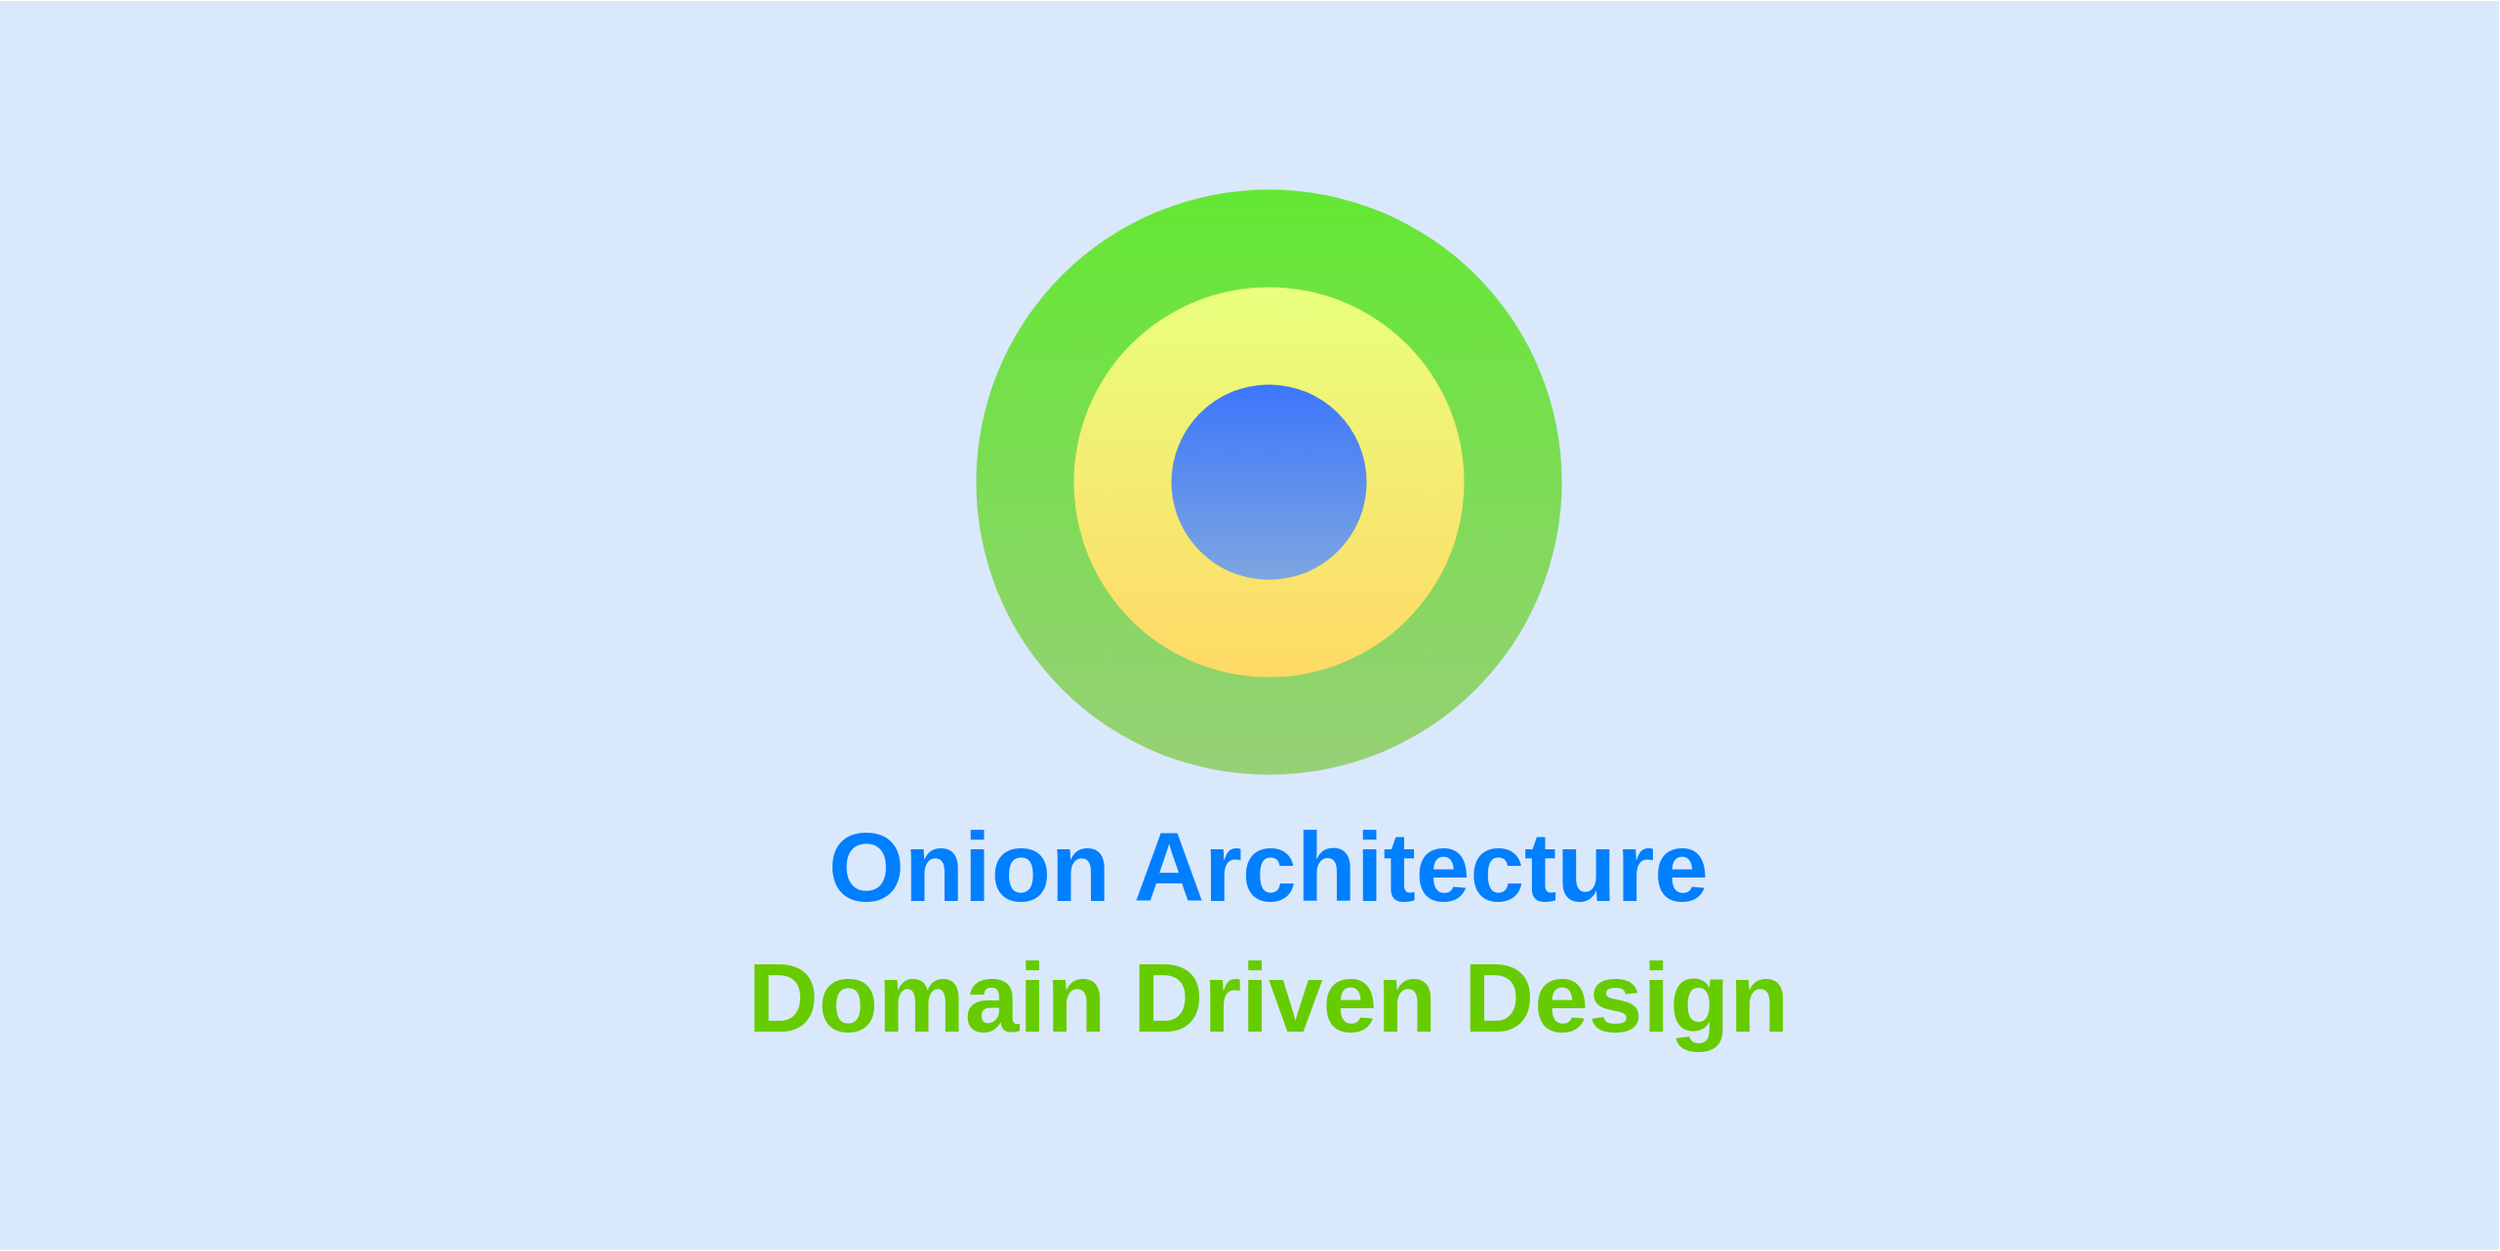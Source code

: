 <mxfile version="18.0.8" type="device"><diagram id="ycskhkrxCxVfB6FPYTLu" name="Page-1"><mxGraphModel dx="2031" dy="2201" grid="1" gridSize="10" guides="1" tooltips="1" connect="1" arrows="1" fold="1" page="1" pageScale="1" pageWidth="850" pageHeight="1100" math="0" shadow="0"><root><mxCell id="0"/><mxCell id="1" parent="0"/><mxCell id="VmzjVNuoyHG-uP8Alf5m-9" value="" style="group" vertex="1" connectable="0" parent="1"><mxGeometry x="415" y="-48" width="945" height="543.5" as="geometry"/></mxCell><mxCell id="VmzjVNuoyHG-uP8Alf5m-2" value="" style="rounded=0;whiteSpace=wrap;html=1;strokeWidth=0;fillColor=#dae8fc;strokeColor=#6c8ebf;" vertex="1" parent="VmzjVNuoyHG-uP8Alf5m-9"><mxGeometry x="-335" y="-96.5" width="1280" height="640" as="geometry"/></mxCell><mxCell id="VmzjVNuoyHG-uP8Alf5m-6" value="" style="group" vertex="1" connectable="0" parent="VmzjVNuoyHG-uP8Alf5m-9"><mxGeometry x="165" width="300" height="300" as="geometry"/></mxCell><mxCell id="VmzjVNuoyHG-uP8Alf5m-3" value="" style="ellipse;whiteSpace=wrap;html=1;aspect=fixed;strokeWidth=0;verticalAlign=bottom;fillColor=#63E833;strokeColor=#82b366;gradientColor=#97d077;" vertex="1" parent="VmzjVNuoyHG-uP8Alf5m-6"><mxGeometry width="300" height="300" as="geometry"/></mxCell><mxCell id="VmzjVNuoyHG-uP8Alf5m-4" value="" style="ellipse;whiteSpace=wrap;html=1;aspect=fixed;strokeWidth=0;fillColor=#E9FF7D;gradientColor=#ffd966;strokeColor=#d6b656;" vertex="1" parent="VmzjVNuoyHG-uP8Alf5m-6"><mxGeometry x="50" y="50" width="200" height="200" as="geometry"/></mxCell><mxCell id="VmzjVNuoyHG-uP8Alf5m-5" value="" style="ellipse;whiteSpace=wrap;html=1;aspect=fixed;strokeWidth=0;fillColor=#3C76FC;gradientColor=#7ea6e0;strokeColor=#6c8ebf;" vertex="1" parent="VmzjVNuoyHG-uP8Alf5m-6"><mxGeometry x="100" y="100" width="100" height="100" as="geometry"/></mxCell><mxCell id="VmzjVNuoyHG-uP8Alf5m-11" value="" style="group" vertex="1" connectable="0" parent="VmzjVNuoyHG-uP8Alf5m-9"><mxGeometry y="350" width="630" height="97" as="geometry"/></mxCell><mxCell id="VmzjVNuoyHG-uP8Alf5m-7" value="&lt;font color=&quot;#007fff&quot;&gt;Onion Architecture&lt;/font&gt;" style="text;html=1;strokeColor=none;fillColor=none;align=center;verticalAlign=bottom;whiteSpace=wrap;rounded=0;fontSize=50;fontStyle=1" vertex="1" parent="VmzjVNuoyHG-uP8Alf5m-11"><mxGeometry x="20" width="590" height="30" as="geometry"/></mxCell><mxCell id="VmzjVNuoyHG-uP8Alf5m-8" value="&lt;font color=&quot;#66cc00&quot;&gt;Domain Driven Design&lt;/font&gt;" style="text;html=1;strokeColor=none;fillColor=none;align=center;verticalAlign=bottom;whiteSpace=wrap;rounded=0;fontSize=50;fontStyle=1" vertex="1" parent="VmzjVNuoyHG-uP8Alf5m-11"><mxGeometry y="67" width="630" height="30" as="geometry"/></mxCell></root></mxGraphModel></diagram></mxfile>